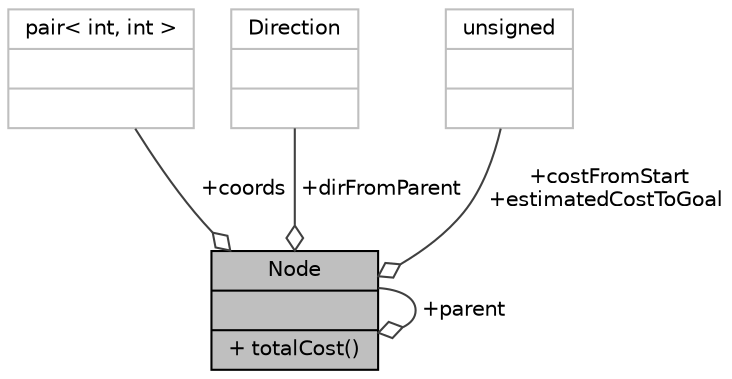 digraph "Node"
{
 // LATEX_PDF_SIZE
  edge [fontname="Helvetica",fontsize="10",labelfontname="Helvetica",labelfontsize="10"];
  node [fontname="Helvetica",fontsize="10",shape=record];
  Node1 [label="{Node\n||+ totalCost()\l}",height=0.2,width=0.4,color="black", fillcolor="grey75", style="filled", fontcolor="black",tooltip=" "];
  Node1 -> Node1 [color="grey25",fontsize="10",style="solid",label=" +parent" ,arrowhead="odiamond",fontname="Helvetica"];
  Node2 -> Node1 [color="grey25",fontsize="10",style="solid",label=" +coords" ,arrowhead="odiamond",fontname="Helvetica"];
  Node2 [label="{pair\< int, int \>\n||}",height=0.2,width=0.4,color="grey75", fillcolor="white", style="filled",tooltip=" "];
  Node3 -> Node1 [color="grey25",fontsize="10",style="solid",label=" +dirFromParent" ,arrowhead="odiamond",fontname="Helvetica"];
  Node3 [label="{Direction\n||}",height=0.2,width=0.4,color="grey75", fillcolor="white", style="filled",tooltip=" "];
  Node4 -> Node1 [color="grey25",fontsize="10",style="solid",label=" +costFromStart\n+estimatedCostToGoal" ,arrowhead="odiamond",fontname="Helvetica"];
  Node4 [label="{unsigned\n||}",height=0.2,width=0.4,color="grey75", fillcolor="white", style="filled",tooltip=" "];
}
